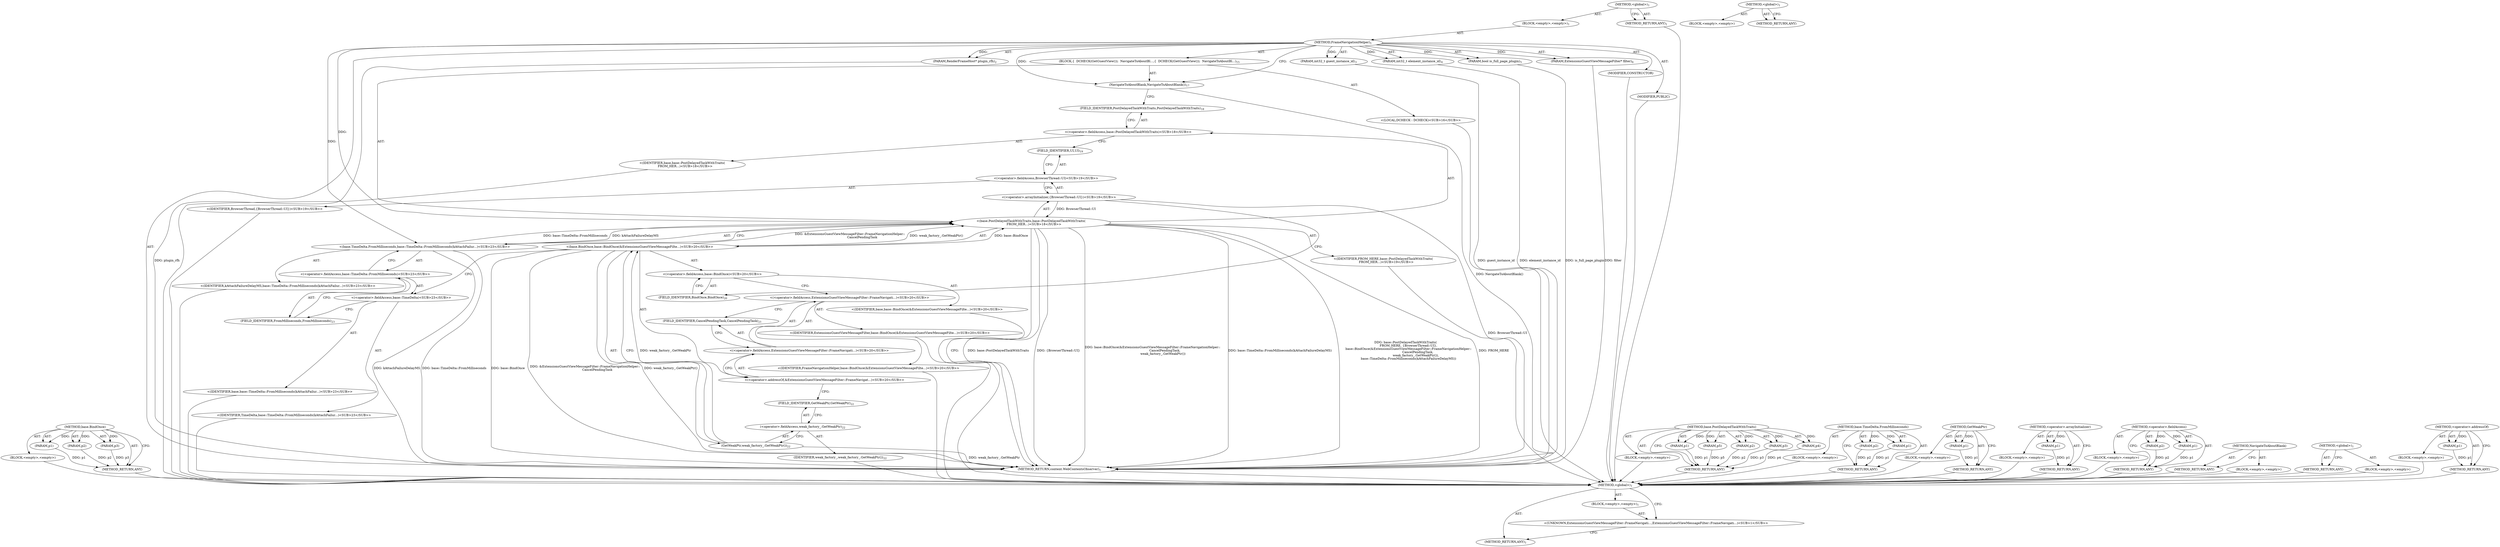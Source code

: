 digraph "&lt;global&gt;" {
vulnerable_100 [label=<(METHOD,base.BindOnce)>];
vulnerable_101 [label=<(PARAM,p1)>];
vulnerable_102 [label=<(PARAM,p2)>];
vulnerable_103 [label=<(PARAM,p3)>];
vulnerable_104 [label=<(BLOCK,&lt;empty&gt;,&lt;empty&gt;)>];
vulnerable_105 [label=<(METHOD_RETURN,ANY)>];
vulnerable_6 [label=<(METHOD,&lt;global&gt;)<SUB>1</SUB>>];
vulnerable_7 [label=<(BLOCK,&lt;empty&gt;,&lt;empty&gt;)<SUB>1</SUB>>];
vulnerable_8 [label=<(METHOD,FrameNavigationHelper)<SUB>1</SUB>>];
vulnerable_9 [label=<(PARAM,RenderFrameHost* plugin_rfh)<SUB>2</SUB>>];
vulnerable_10 [label=<(PARAM,int32_t guest_instance_id)<SUB>3</SUB>>];
vulnerable_11 [label=<(PARAM,int32_t element_instance_id)<SUB>4</SUB>>];
vulnerable_12 [label=<(PARAM,bool is_full_page_plugin)<SUB>5</SUB>>];
vulnerable_13 [label=<(PARAM,ExtensionsGuestViewMessageFilter* filter)<SUB>6</SUB>>];
vulnerable_14 [label=<(BLOCK,{
  DCHECK(GetGuestView());
  NavigateToAboutBl...,{
  DCHECK(GetGuestView());
  NavigateToAboutBl...)<SUB>15</SUB>>];
vulnerable_15 [label="<(LOCAL,DCHECK : DCHECK)<SUB>16</SUB>>"];
vulnerable_16 [label=<(NavigateToAboutBlank,NavigateToAboutBlank())<SUB>17</SUB>>];
vulnerable_17 [label="<(base.PostDelayedTaskWithTraits,base::PostDelayedTaskWithTraits(
      FROM_HER...)<SUB>18</SUB>>"];
vulnerable_18 [label="<(&lt;operator&gt;.fieldAccess,base::PostDelayedTaskWithTraits)<SUB>18</SUB>>"];
vulnerable_19 [label="<(IDENTIFIER,base,base::PostDelayedTaskWithTraits(
      FROM_HER...)<SUB>18</SUB>>"];
vulnerable_20 [label=<(FIELD_IDENTIFIER,PostDelayedTaskWithTraits,PostDelayedTaskWithTraits)<SUB>18</SUB>>];
vulnerable_21 [label="<(IDENTIFIER,FROM_HERE,base::PostDelayedTaskWithTraits(
      FROM_HER...)<SUB>19</SUB>>"];
vulnerable_22 [label="<(&lt;operator&gt;.arrayInitializer,{BrowserThread::UI})<SUB>19</SUB>>"];
vulnerable_23 [label="<(&lt;operator&gt;.fieldAccess,BrowserThread::UI)<SUB>19</SUB>>"];
vulnerable_24 [label="<(IDENTIFIER,BrowserThread,{BrowserThread::UI})<SUB>19</SUB>>"];
vulnerable_25 [label=<(FIELD_IDENTIFIER,UI,UI)<SUB>19</SUB>>];
vulnerable_26 [label="<(base.BindOnce,base::BindOnce(&amp;ExtensionsGuestViewMessageFilte...)<SUB>20</SUB>>"];
vulnerable_27 [label="<(&lt;operator&gt;.fieldAccess,base::BindOnce)<SUB>20</SUB>>"];
vulnerable_28 [label="<(IDENTIFIER,base,base::BindOnce(&amp;ExtensionsGuestViewMessageFilte...)<SUB>20</SUB>>"];
vulnerable_29 [label=<(FIELD_IDENTIFIER,BindOnce,BindOnce)<SUB>20</SUB>>];
vulnerable_30 [label="<(&lt;operator&gt;.addressOf,&amp;ExtensionsGuestViewMessageFilter::FrameNavigat...)<SUB>20</SUB>>"];
vulnerable_31 [label="<(&lt;operator&gt;.fieldAccess,ExtensionsGuestViewMessageFilter::FrameNavigati...)<SUB>20</SUB>>"];
vulnerable_32 [label="<(&lt;operator&gt;.fieldAccess,ExtensionsGuestViewMessageFilter::FrameNavigati...)<SUB>20</SUB>>"];
vulnerable_33 [label="<(IDENTIFIER,ExtensionsGuestViewMessageFilter,base::BindOnce(&amp;ExtensionsGuestViewMessageFilte...)<SUB>20</SUB>>"];
vulnerable_34 [label="<(IDENTIFIER,FrameNavigationHelper,base::BindOnce(&amp;ExtensionsGuestViewMessageFilte...)<SUB>20</SUB>>"];
vulnerable_35 [label=<(FIELD_IDENTIFIER,CancelPendingTask,CancelPendingTask)<SUB>21</SUB>>];
vulnerable_36 [label=<(GetWeakPtr,weak_factory_.GetWeakPtr())<SUB>22</SUB>>];
vulnerable_37 [label=<(&lt;operator&gt;.fieldAccess,weak_factory_.GetWeakPtr)<SUB>22</SUB>>];
vulnerable_38 [label=<(IDENTIFIER,weak_factory_,weak_factory_.GetWeakPtr())<SUB>22</SUB>>];
vulnerable_39 [label=<(FIELD_IDENTIFIER,GetWeakPtr,GetWeakPtr)<SUB>22</SUB>>];
vulnerable_40 [label="<(base.TimeDelta.FromMilliseconds,base::TimeDelta::FromMilliseconds(kAttachFailur...)<SUB>23</SUB>>"];
vulnerable_41 [label="<(&lt;operator&gt;.fieldAccess,base::TimeDelta::FromMilliseconds)<SUB>23</SUB>>"];
vulnerable_42 [label="<(&lt;operator&gt;.fieldAccess,base::TimeDelta)<SUB>23</SUB>>"];
vulnerable_43 [label="<(IDENTIFIER,base,base::TimeDelta::FromMilliseconds(kAttachFailur...)<SUB>23</SUB>>"];
vulnerable_44 [label="<(IDENTIFIER,TimeDelta,base::TimeDelta::FromMilliseconds(kAttachFailur...)<SUB>23</SUB>>"];
vulnerable_45 [label=<(FIELD_IDENTIFIER,FromMilliseconds,FromMilliseconds)<SUB>23</SUB>>];
vulnerable_46 [label="<(IDENTIFIER,kAttachFailureDelayMS,base::TimeDelta::FromMilliseconds(kAttachFailur...)<SUB>23</SUB>>"];
vulnerable_47 [label=<(MODIFIER,CONSTRUCTOR)>];
vulnerable_48 [label=<(MODIFIER,PUBLIC)>];
vulnerable_49 [label=<(METHOD_RETURN,content.WebContentsObserver)<SUB>1</SUB>>];
vulnerable_51 [label=<(METHOD_RETURN,ANY)<SUB>1</SUB>>];
vulnerable_83 [label=<(METHOD,base.PostDelayedTaskWithTraits)>];
vulnerable_84 [label=<(PARAM,p1)>];
vulnerable_85 [label=<(PARAM,p2)>];
vulnerable_86 [label=<(PARAM,p3)>];
vulnerable_87 [label=<(PARAM,p4)>];
vulnerable_88 [label=<(PARAM,p5)>];
vulnerable_89 [label=<(BLOCK,&lt;empty&gt;,&lt;empty&gt;)>];
vulnerable_90 [label=<(METHOD_RETURN,ANY)>];
vulnerable_114 [label=<(METHOD,base.TimeDelta.FromMilliseconds)>];
vulnerable_115 [label=<(PARAM,p1)>];
vulnerable_116 [label=<(PARAM,p2)>];
vulnerable_117 [label=<(BLOCK,&lt;empty&gt;,&lt;empty&gt;)>];
vulnerable_118 [label=<(METHOD_RETURN,ANY)>];
vulnerable_110 [label=<(METHOD,GetWeakPtr)>];
vulnerable_111 [label=<(PARAM,p1)>];
vulnerable_112 [label=<(BLOCK,&lt;empty&gt;,&lt;empty&gt;)>];
vulnerable_113 [label=<(METHOD_RETURN,ANY)>];
vulnerable_96 [label=<(METHOD,&lt;operator&gt;.arrayInitializer)>];
vulnerable_97 [label=<(PARAM,p1)>];
vulnerable_98 [label=<(BLOCK,&lt;empty&gt;,&lt;empty&gt;)>];
vulnerable_99 [label=<(METHOD_RETURN,ANY)>];
vulnerable_91 [label=<(METHOD,&lt;operator&gt;.fieldAccess)>];
vulnerable_92 [label=<(PARAM,p1)>];
vulnerable_93 [label=<(PARAM,p2)>];
vulnerable_94 [label=<(BLOCK,&lt;empty&gt;,&lt;empty&gt;)>];
vulnerable_95 [label=<(METHOD_RETURN,ANY)>];
vulnerable_80 [label=<(METHOD,NavigateToAboutBlank)>];
vulnerable_81 [label=<(BLOCK,&lt;empty&gt;,&lt;empty&gt;)>];
vulnerable_82 [label=<(METHOD_RETURN,ANY)>];
vulnerable_74 [label=<(METHOD,&lt;global&gt;)<SUB>1</SUB>>];
vulnerable_75 [label=<(BLOCK,&lt;empty&gt;,&lt;empty&gt;)>];
vulnerable_76 [label=<(METHOD_RETURN,ANY)>];
vulnerable_106 [label=<(METHOD,&lt;operator&gt;.addressOf)>];
vulnerable_107 [label=<(PARAM,p1)>];
vulnerable_108 [label=<(BLOCK,&lt;empty&gt;,&lt;empty&gt;)>];
vulnerable_109 [label=<(METHOD_RETURN,ANY)>];
fixed_6 [label=<(METHOD,&lt;global&gt;)<SUB>1</SUB>>];
fixed_7 [label=<(BLOCK,&lt;empty&gt;,&lt;empty&gt;)<SUB>1</SUB>>];
fixed_8 [label="<(UNKNOWN,ExtensionsGuestViewMessageFilter::FrameNavigati...,ExtensionsGuestViewMessageFilter::FrameNavigati...)<SUB>1</SUB>>"];
fixed_9 [label=<(METHOD_RETURN,ANY)<SUB>1</SUB>>];
fixed_14 [label=<(METHOD,&lt;global&gt;)<SUB>1</SUB>>];
fixed_15 [label=<(BLOCK,&lt;empty&gt;,&lt;empty&gt;)>];
fixed_16 [label=<(METHOD_RETURN,ANY)>];
vulnerable_100 -> vulnerable_101  [key=0, label="AST: "];
vulnerable_100 -> vulnerable_101  [key=1, label="DDG: "];
vulnerable_100 -> vulnerable_104  [key=0, label="AST: "];
vulnerable_100 -> vulnerable_102  [key=0, label="AST: "];
vulnerable_100 -> vulnerable_102  [key=1, label="DDG: "];
vulnerable_100 -> vulnerable_105  [key=0, label="AST: "];
vulnerable_100 -> vulnerable_105  [key=1, label="CFG: "];
vulnerable_100 -> vulnerable_103  [key=0, label="AST: "];
vulnerable_100 -> vulnerable_103  [key=1, label="DDG: "];
vulnerable_101 -> vulnerable_105  [key=0, label="DDG: p1"];
vulnerable_102 -> vulnerable_105  [key=0, label="DDG: p2"];
vulnerable_103 -> vulnerable_105  [key=0, label="DDG: p3"];
vulnerable_104 -> fixed_6  [key=0];
vulnerable_105 -> fixed_6  [key=0];
vulnerable_6 -> vulnerable_7  [key=0, label="AST: "];
vulnerable_6 -> vulnerable_51  [key=0, label="AST: "];
vulnerable_6 -> vulnerable_51  [key=1, label="CFG: "];
vulnerable_7 -> vulnerable_8  [key=0, label="AST: "];
vulnerable_8 -> vulnerable_9  [key=0, label="AST: "];
vulnerable_8 -> vulnerable_9  [key=1, label="DDG: "];
vulnerable_8 -> vulnerable_10  [key=0, label="AST: "];
vulnerable_8 -> vulnerable_10  [key=1, label="DDG: "];
vulnerable_8 -> vulnerable_11  [key=0, label="AST: "];
vulnerable_8 -> vulnerable_11  [key=1, label="DDG: "];
vulnerable_8 -> vulnerable_12  [key=0, label="AST: "];
vulnerable_8 -> vulnerable_12  [key=1, label="DDG: "];
vulnerable_8 -> vulnerable_13  [key=0, label="AST: "];
vulnerable_8 -> vulnerable_13  [key=1, label="DDG: "];
vulnerable_8 -> vulnerable_14  [key=0, label="AST: "];
vulnerable_8 -> vulnerable_47  [key=0, label="AST: "];
vulnerable_8 -> vulnerable_48  [key=0, label="AST: "];
vulnerable_8 -> vulnerable_49  [key=0, label="AST: "];
vulnerable_8 -> vulnerable_16  [key=0, label="CFG: "];
vulnerable_8 -> vulnerable_16  [key=1, label="DDG: "];
vulnerable_8 -> vulnerable_17  [key=0, label="DDG: "];
vulnerable_8 -> vulnerable_40  [key=0, label="DDG: "];
vulnerable_9 -> vulnerable_49  [key=0, label="DDG: plugin_rfh"];
vulnerable_10 -> vulnerable_49  [key=0, label="DDG: guest_instance_id"];
vulnerable_11 -> vulnerable_49  [key=0, label="DDG: element_instance_id"];
vulnerable_12 -> vulnerable_49  [key=0, label="DDG: is_full_page_plugin"];
vulnerable_13 -> vulnerable_49  [key=0, label="DDG: filter"];
vulnerable_14 -> vulnerable_15  [key=0, label="AST: "];
vulnerable_14 -> vulnerable_16  [key=0, label="AST: "];
vulnerable_14 -> vulnerable_17  [key=0, label="AST: "];
vulnerable_15 -> fixed_6  [key=0];
vulnerable_16 -> vulnerable_20  [key=0, label="CFG: "];
vulnerable_16 -> vulnerable_49  [key=0, label="DDG: NavigateToAboutBlank()"];
vulnerable_17 -> vulnerable_18  [key=0, label="AST: "];
vulnerable_17 -> vulnerable_21  [key=0, label="AST: "];
vulnerable_17 -> vulnerable_22  [key=0, label="AST: "];
vulnerable_17 -> vulnerable_26  [key=0, label="AST: "];
vulnerable_17 -> vulnerable_40  [key=0, label="AST: "];
vulnerable_17 -> vulnerable_49  [key=0, label="CFG: "];
vulnerable_17 -> vulnerable_49  [key=1, label="DDG: base::PostDelayedTaskWithTraits"];
vulnerable_17 -> vulnerable_49  [key=2, label="DDG: {BrowserThread::UI}"];
vulnerable_17 -> vulnerable_49  [key=3, label="DDG: base::BindOnce(&amp;ExtensionsGuestViewMessageFilter::FrameNavigationHelper::
                         CancelPendingTask,
                     weak_factory_.GetWeakPtr())"];
vulnerable_17 -> vulnerable_49  [key=4, label="DDG: base::TimeDelta::FromMilliseconds(kAttachFailureDelayMS)"];
vulnerable_17 -> vulnerable_49  [key=5, label="DDG: base::PostDelayedTaskWithTraits(
      FROM_HERE, {BrowserThread::UI},
      base::BindOnce(&amp;ExtensionsGuestViewMessageFilter::FrameNavigationHelper::
                         CancelPendingTask,
                     weak_factory_.GetWeakPtr()),
      base::TimeDelta::FromMilliseconds(kAttachFailureDelayMS))"];
vulnerable_17 -> vulnerable_49  [key=6, label="DDG: FROM_HERE"];
vulnerable_18 -> vulnerable_19  [key=0, label="AST: "];
vulnerable_18 -> vulnerable_20  [key=0, label="AST: "];
vulnerable_18 -> vulnerable_25  [key=0, label="CFG: "];
vulnerable_19 -> fixed_6  [key=0];
vulnerable_20 -> vulnerable_18  [key=0, label="CFG: "];
vulnerable_21 -> fixed_6  [key=0];
vulnerable_22 -> vulnerable_23  [key=0, label="AST: "];
vulnerable_22 -> vulnerable_29  [key=0, label="CFG: "];
vulnerable_22 -> vulnerable_49  [key=0, label="DDG: BrowserThread::UI"];
vulnerable_22 -> vulnerable_17  [key=0, label="DDG: BrowserThread::UI"];
vulnerable_23 -> vulnerable_24  [key=0, label="AST: "];
vulnerable_23 -> vulnerable_25  [key=0, label="AST: "];
vulnerable_23 -> vulnerable_22  [key=0, label="CFG: "];
vulnerable_24 -> fixed_6  [key=0];
vulnerable_25 -> vulnerable_23  [key=0, label="CFG: "];
vulnerable_26 -> vulnerable_27  [key=0, label="AST: "];
vulnerable_26 -> vulnerable_30  [key=0, label="AST: "];
vulnerable_26 -> vulnerable_36  [key=0, label="AST: "];
vulnerable_26 -> vulnerable_42  [key=0, label="CFG: "];
vulnerable_26 -> vulnerable_49  [key=0, label="DDG: base::BindOnce"];
vulnerable_26 -> vulnerable_49  [key=1, label="DDG: &amp;ExtensionsGuestViewMessageFilter::FrameNavigationHelper::
                         CancelPendingTask"];
vulnerable_26 -> vulnerable_49  [key=2, label="DDG: weak_factory_.GetWeakPtr()"];
vulnerable_26 -> vulnerable_17  [key=0, label="DDG: base::BindOnce"];
vulnerable_26 -> vulnerable_17  [key=1, label="DDG: &amp;ExtensionsGuestViewMessageFilter::FrameNavigationHelper::
                         CancelPendingTask"];
vulnerable_26 -> vulnerable_17  [key=2, label="DDG: weak_factory_.GetWeakPtr()"];
vulnerable_27 -> vulnerable_28  [key=0, label="AST: "];
vulnerable_27 -> vulnerable_29  [key=0, label="AST: "];
vulnerable_27 -> vulnerable_32  [key=0, label="CFG: "];
vulnerable_28 -> fixed_6  [key=0];
vulnerable_29 -> vulnerable_27  [key=0, label="CFG: "];
vulnerable_30 -> vulnerable_31  [key=0, label="AST: "];
vulnerable_30 -> vulnerable_39  [key=0, label="CFG: "];
vulnerable_31 -> vulnerable_32  [key=0, label="AST: "];
vulnerable_31 -> vulnerable_35  [key=0, label="AST: "];
vulnerable_31 -> vulnerable_30  [key=0, label="CFG: "];
vulnerable_32 -> vulnerable_33  [key=0, label="AST: "];
vulnerable_32 -> vulnerable_34  [key=0, label="AST: "];
vulnerable_32 -> vulnerable_35  [key=0, label="CFG: "];
vulnerable_33 -> fixed_6  [key=0];
vulnerable_34 -> fixed_6  [key=0];
vulnerable_35 -> vulnerable_31  [key=0, label="CFG: "];
vulnerable_36 -> vulnerable_37  [key=0, label="AST: "];
vulnerable_36 -> vulnerable_26  [key=0, label="CFG: "];
vulnerable_36 -> vulnerable_26  [key=1, label="DDG: weak_factory_.GetWeakPtr"];
vulnerable_36 -> vulnerable_49  [key=0, label="DDG: weak_factory_.GetWeakPtr"];
vulnerable_37 -> vulnerable_38  [key=0, label="AST: "];
vulnerable_37 -> vulnerable_39  [key=0, label="AST: "];
vulnerable_37 -> vulnerable_36  [key=0, label="CFG: "];
vulnerable_38 -> fixed_6  [key=0];
vulnerable_39 -> vulnerable_37  [key=0, label="CFG: "];
vulnerable_40 -> vulnerable_41  [key=0, label="AST: "];
vulnerable_40 -> vulnerable_46  [key=0, label="AST: "];
vulnerable_40 -> vulnerable_17  [key=0, label="CFG: "];
vulnerable_40 -> vulnerable_17  [key=1, label="DDG: base::TimeDelta::FromMilliseconds"];
vulnerable_40 -> vulnerable_17  [key=2, label="DDG: kAttachFailureDelayMS"];
vulnerable_40 -> vulnerable_49  [key=0, label="DDG: base::TimeDelta::FromMilliseconds"];
vulnerable_40 -> vulnerable_49  [key=1, label="DDG: kAttachFailureDelayMS"];
vulnerable_41 -> vulnerable_42  [key=0, label="AST: "];
vulnerable_41 -> vulnerable_45  [key=0, label="AST: "];
vulnerable_41 -> vulnerable_40  [key=0, label="CFG: "];
vulnerable_42 -> vulnerable_43  [key=0, label="AST: "];
vulnerable_42 -> vulnerable_44  [key=0, label="AST: "];
vulnerable_42 -> vulnerable_45  [key=0, label="CFG: "];
vulnerable_43 -> fixed_6  [key=0];
vulnerable_44 -> fixed_6  [key=0];
vulnerable_45 -> vulnerable_41  [key=0, label="CFG: "];
vulnerable_46 -> fixed_6  [key=0];
vulnerable_47 -> fixed_6  [key=0];
vulnerable_48 -> fixed_6  [key=0];
vulnerable_49 -> fixed_6  [key=0];
vulnerable_51 -> fixed_6  [key=0];
vulnerable_83 -> vulnerable_84  [key=0, label="AST: "];
vulnerable_83 -> vulnerable_84  [key=1, label="DDG: "];
vulnerable_83 -> vulnerable_89  [key=0, label="AST: "];
vulnerable_83 -> vulnerable_85  [key=0, label="AST: "];
vulnerable_83 -> vulnerable_85  [key=1, label="DDG: "];
vulnerable_83 -> vulnerable_90  [key=0, label="AST: "];
vulnerable_83 -> vulnerable_90  [key=1, label="CFG: "];
vulnerable_83 -> vulnerable_86  [key=0, label="AST: "];
vulnerable_83 -> vulnerable_86  [key=1, label="DDG: "];
vulnerable_83 -> vulnerable_87  [key=0, label="AST: "];
vulnerable_83 -> vulnerable_87  [key=1, label="DDG: "];
vulnerable_83 -> vulnerable_88  [key=0, label="AST: "];
vulnerable_83 -> vulnerable_88  [key=1, label="DDG: "];
vulnerable_84 -> vulnerable_90  [key=0, label="DDG: p1"];
vulnerable_85 -> vulnerable_90  [key=0, label="DDG: p2"];
vulnerable_86 -> vulnerable_90  [key=0, label="DDG: p3"];
vulnerable_87 -> vulnerable_90  [key=0, label="DDG: p4"];
vulnerable_88 -> vulnerable_90  [key=0, label="DDG: p5"];
vulnerable_89 -> fixed_6  [key=0];
vulnerable_90 -> fixed_6  [key=0];
vulnerable_114 -> vulnerable_115  [key=0, label="AST: "];
vulnerable_114 -> vulnerable_115  [key=1, label="DDG: "];
vulnerable_114 -> vulnerable_117  [key=0, label="AST: "];
vulnerable_114 -> vulnerable_116  [key=0, label="AST: "];
vulnerable_114 -> vulnerable_116  [key=1, label="DDG: "];
vulnerable_114 -> vulnerable_118  [key=0, label="AST: "];
vulnerable_114 -> vulnerable_118  [key=1, label="CFG: "];
vulnerable_115 -> vulnerable_118  [key=0, label="DDG: p1"];
vulnerable_116 -> vulnerable_118  [key=0, label="DDG: p2"];
vulnerable_117 -> fixed_6  [key=0];
vulnerable_118 -> fixed_6  [key=0];
vulnerable_110 -> vulnerable_111  [key=0, label="AST: "];
vulnerable_110 -> vulnerable_111  [key=1, label="DDG: "];
vulnerable_110 -> vulnerable_112  [key=0, label="AST: "];
vulnerable_110 -> vulnerable_113  [key=0, label="AST: "];
vulnerable_110 -> vulnerable_113  [key=1, label="CFG: "];
vulnerable_111 -> vulnerable_113  [key=0, label="DDG: p1"];
vulnerable_112 -> fixed_6  [key=0];
vulnerable_113 -> fixed_6  [key=0];
vulnerable_96 -> vulnerable_97  [key=0, label="AST: "];
vulnerable_96 -> vulnerable_97  [key=1, label="DDG: "];
vulnerable_96 -> vulnerable_98  [key=0, label="AST: "];
vulnerable_96 -> vulnerable_99  [key=0, label="AST: "];
vulnerable_96 -> vulnerable_99  [key=1, label="CFG: "];
vulnerable_97 -> vulnerable_99  [key=0, label="DDG: p1"];
vulnerable_98 -> fixed_6  [key=0];
vulnerable_99 -> fixed_6  [key=0];
vulnerable_91 -> vulnerable_92  [key=0, label="AST: "];
vulnerable_91 -> vulnerable_92  [key=1, label="DDG: "];
vulnerable_91 -> vulnerable_94  [key=0, label="AST: "];
vulnerable_91 -> vulnerable_93  [key=0, label="AST: "];
vulnerable_91 -> vulnerable_93  [key=1, label="DDG: "];
vulnerable_91 -> vulnerable_95  [key=0, label="AST: "];
vulnerable_91 -> vulnerable_95  [key=1, label="CFG: "];
vulnerable_92 -> vulnerable_95  [key=0, label="DDG: p1"];
vulnerable_93 -> vulnerable_95  [key=0, label="DDG: p2"];
vulnerable_94 -> fixed_6  [key=0];
vulnerable_95 -> fixed_6  [key=0];
vulnerable_80 -> vulnerable_81  [key=0, label="AST: "];
vulnerable_80 -> vulnerable_82  [key=0, label="AST: "];
vulnerable_80 -> vulnerable_82  [key=1, label="CFG: "];
vulnerable_81 -> fixed_6  [key=0];
vulnerable_82 -> fixed_6  [key=0];
vulnerable_74 -> vulnerable_75  [key=0, label="AST: "];
vulnerable_74 -> vulnerable_76  [key=0, label="AST: "];
vulnerable_74 -> vulnerable_76  [key=1, label="CFG: "];
vulnerable_75 -> fixed_6  [key=0];
vulnerable_76 -> fixed_6  [key=0];
vulnerable_106 -> vulnerable_107  [key=0, label="AST: "];
vulnerable_106 -> vulnerable_107  [key=1, label="DDG: "];
vulnerable_106 -> vulnerable_108  [key=0, label="AST: "];
vulnerable_106 -> vulnerable_109  [key=0, label="AST: "];
vulnerable_106 -> vulnerable_109  [key=1, label="CFG: "];
vulnerable_107 -> vulnerable_109  [key=0, label="DDG: p1"];
vulnerable_108 -> fixed_6  [key=0];
vulnerable_109 -> fixed_6  [key=0];
fixed_6 -> fixed_7  [key=0, label="AST: "];
fixed_6 -> fixed_9  [key=0, label="AST: "];
fixed_6 -> fixed_8  [key=0, label="CFG: "];
fixed_7 -> fixed_8  [key=0, label="AST: "];
fixed_8 -> fixed_9  [key=0, label="CFG: "];
fixed_14 -> fixed_15  [key=0, label="AST: "];
fixed_14 -> fixed_16  [key=0, label="AST: "];
fixed_14 -> fixed_16  [key=1, label="CFG: "];
}
